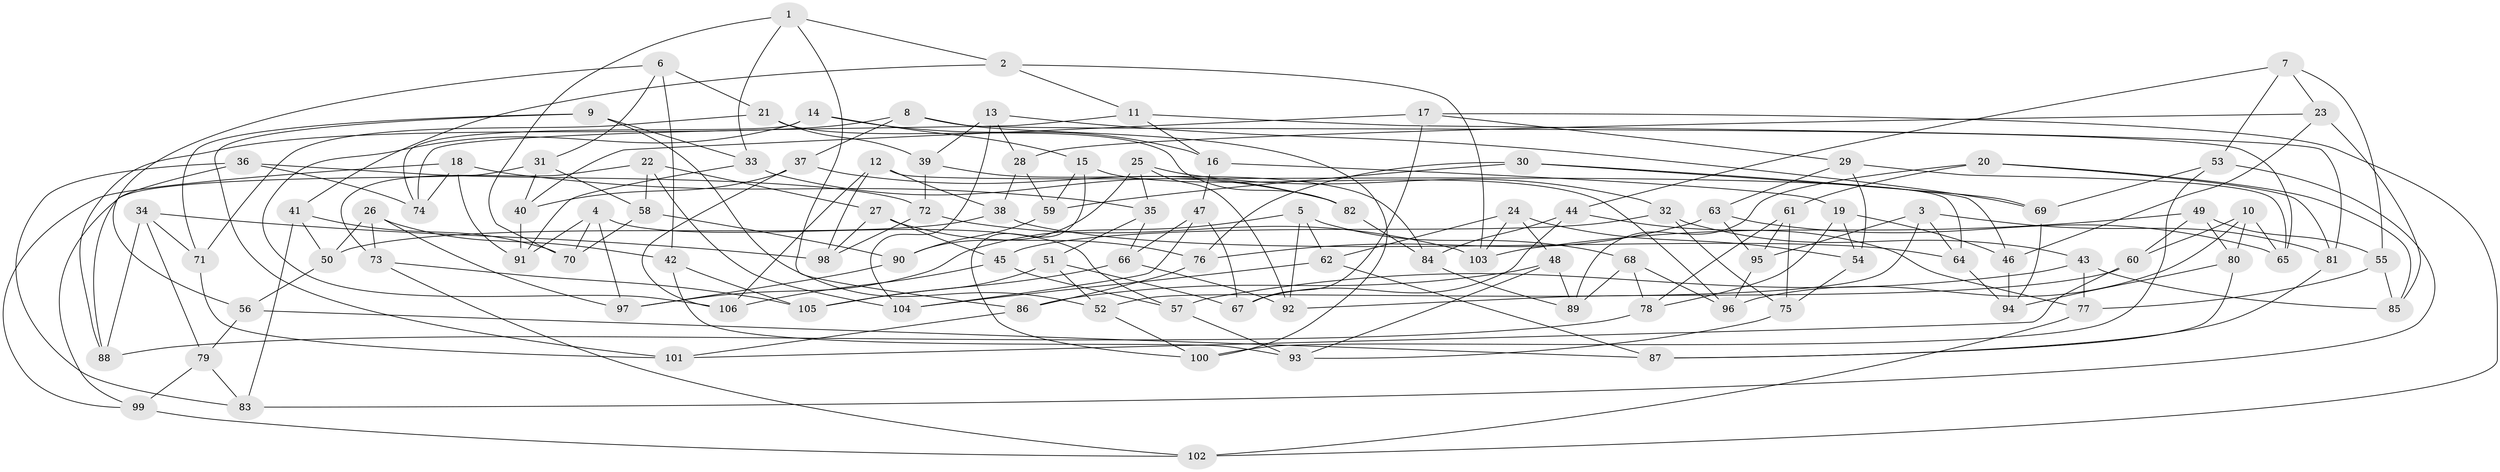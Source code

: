 // Generated by graph-tools (version 1.1) at 2025/11/02/27/25 16:11:49]
// undirected, 106 vertices, 212 edges
graph export_dot {
graph [start="1"]
  node [color=gray90,style=filled];
  1;
  2;
  3;
  4;
  5;
  6;
  7;
  8;
  9;
  10;
  11;
  12;
  13;
  14;
  15;
  16;
  17;
  18;
  19;
  20;
  21;
  22;
  23;
  24;
  25;
  26;
  27;
  28;
  29;
  30;
  31;
  32;
  33;
  34;
  35;
  36;
  37;
  38;
  39;
  40;
  41;
  42;
  43;
  44;
  45;
  46;
  47;
  48;
  49;
  50;
  51;
  52;
  53;
  54;
  55;
  56;
  57;
  58;
  59;
  60;
  61;
  62;
  63;
  64;
  65;
  66;
  67;
  68;
  69;
  70;
  71;
  72;
  73;
  74;
  75;
  76;
  77;
  78;
  79;
  80;
  81;
  82;
  83;
  84;
  85;
  86;
  87;
  88;
  89;
  90;
  91;
  92;
  93;
  94;
  95;
  96;
  97;
  98;
  99;
  100;
  101;
  102;
  103;
  104;
  105;
  106;
  1 -- 86;
  1 -- 70;
  1 -- 33;
  1 -- 2;
  2 -- 11;
  2 -- 41;
  2 -- 103;
  3 -- 81;
  3 -- 95;
  3 -- 64;
  3 -- 52;
  4 -- 57;
  4 -- 70;
  4 -- 97;
  4 -- 91;
  5 -- 62;
  5 -- 97;
  5 -- 68;
  5 -- 92;
  6 -- 56;
  6 -- 31;
  6 -- 21;
  6 -- 42;
  7 -- 23;
  7 -- 53;
  7 -- 44;
  7 -- 55;
  8 -- 37;
  8 -- 100;
  8 -- 65;
  8 -- 88;
  9 -- 52;
  9 -- 33;
  9 -- 71;
  9 -- 101;
  10 -- 60;
  10 -- 96;
  10 -- 80;
  10 -- 65;
  11 -- 81;
  11 -- 74;
  11 -- 16;
  12 -- 38;
  12 -- 98;
  12 -- 64;
  12 -- 106;
  13 -- 39;
  13 -- 69;
  13 -- 28;
  13 -- 104;
  14 -- 15;
  14 -- 74;
  14 -- 16;
  14 -- 106;
  15 -- 96;
  15 -- 100;
  15 -- 59;
  16 -- 19;
  16 -- 47;
  17 -- 67;
  17 -- 102;
  17 -- 40;
  17 -- 29;
  18 -- 74;
  18 -- 91;
  18 -- 35;
  18 -- 99;
  19 -- 46;
  19 -- 54;
  19 -- 78;
  20 -- 61;
  20 -- 85;
  20 -- 81;
  20 -- 89;
  21 -- 39;
  21 -- 71;
  21 -- 82;
  22 -- 73;
  22 -- 104;
  22 -- 58;
  22 -- 27;
  23 -- 46;
  23 -- 28;
  23 -- 85;
  24 -- 48;
  24 -- 103;
  24 -- 54;
  24 -- 62;
  25 -- 35;
  25 -- 32;
  25 -- 90;
  25 -- 92;
  26 -- 42;
  26 -- 50;
  26 -- 97;
  26 -- 73;
  27 -- 76;
  27 -- 98;
  27 -- 45;
  28 -- 59;
  28 -- 38;
  29 -- 65;
  29 -- 63;
  29 -- 54;
  30 -- 76;
  30 -- 46;
  30 -- 59;
  30 -- 69;
  31 -- 58;
  31 -- 40;
  31 -- 99;
  32 -- 45;
  32 -- 43;
  32 -- 75;
  33 -- 91;
  33 -- 82;
  34 -- 88;
  34 -- 98;
  34 -- 71;
  34 -- 79;
  35 -- 51;
  35 -- 66;
  36 -- 88;
  36 -- 83;
  36 -- 74;
  36 -- 72;
  37 -- 82;
  37 -- 106;
  37 -- 40;
  38 -- 50;
  38 -- 64;
  39 -- 84;
  39 -- 72;
  40 -- 91;
  41 -- 50;
  41 -- 83;
  41 -- 70;
  42 -- 93;
  42 -- 105;
  43 -- 77;
  43 -- 85;
  43 -- 57;
  44 -- 67;
  44 -- 77;
  44 -- 84;
  45 -- 57;
  45 -- 106;
  46 -- 94;
  47 -- 66;
  47 -- 104;
  47 -- 67;
  48 -- 89;
  48 -- 86;
  48 -- 93;
  49 -- 80;
  49 -- 103;
  49 -- 55;
  49 -- 60;
  50 -- 56;
  51 -- 67;
  51 -- 105;
  51 -- 52;
  52 -- 100;
  53 -- 69;
  53 -- 83;
  53 -- 100;
  54 -- 75;
  55 -- 77;
  55 -- 85;
  56 -- 79;
  56 -- 87;
  57 -- 93;
  58 -- 70;
  58 -- 90;
  59 -- 90;
  60 -- 92;
  60 -- 101;
  61 -- 78;
  61 -- 95;
  61 -- 75;
  62 -- 104;
  62 -- 87;
  63 -- 76;
  63 -- 95;
  63 -- 65;
  64 -- 94;
  66 -- 92;
  66 -- 105;
  68 -- 89;
  68 -- 78;
  68 -- 96;
  69 -- 94;
  71 -- 101;
  72 -- 103;
  72 -- 98;
  73 -- 105;
  73 -- 102;
  75 -- 93;
  76 -- 86;
  77 -- 102;
  78 -- 88;
  79 -- 83;
  79 -- 99;
  80 -- 94;
  80 -- 87;
  81 -- 87;
  82 -- 84;
  84 -- 89;
  86 -- 101;
  90 -- 97;
  95 -- 96;
  99 -- 102;
}
